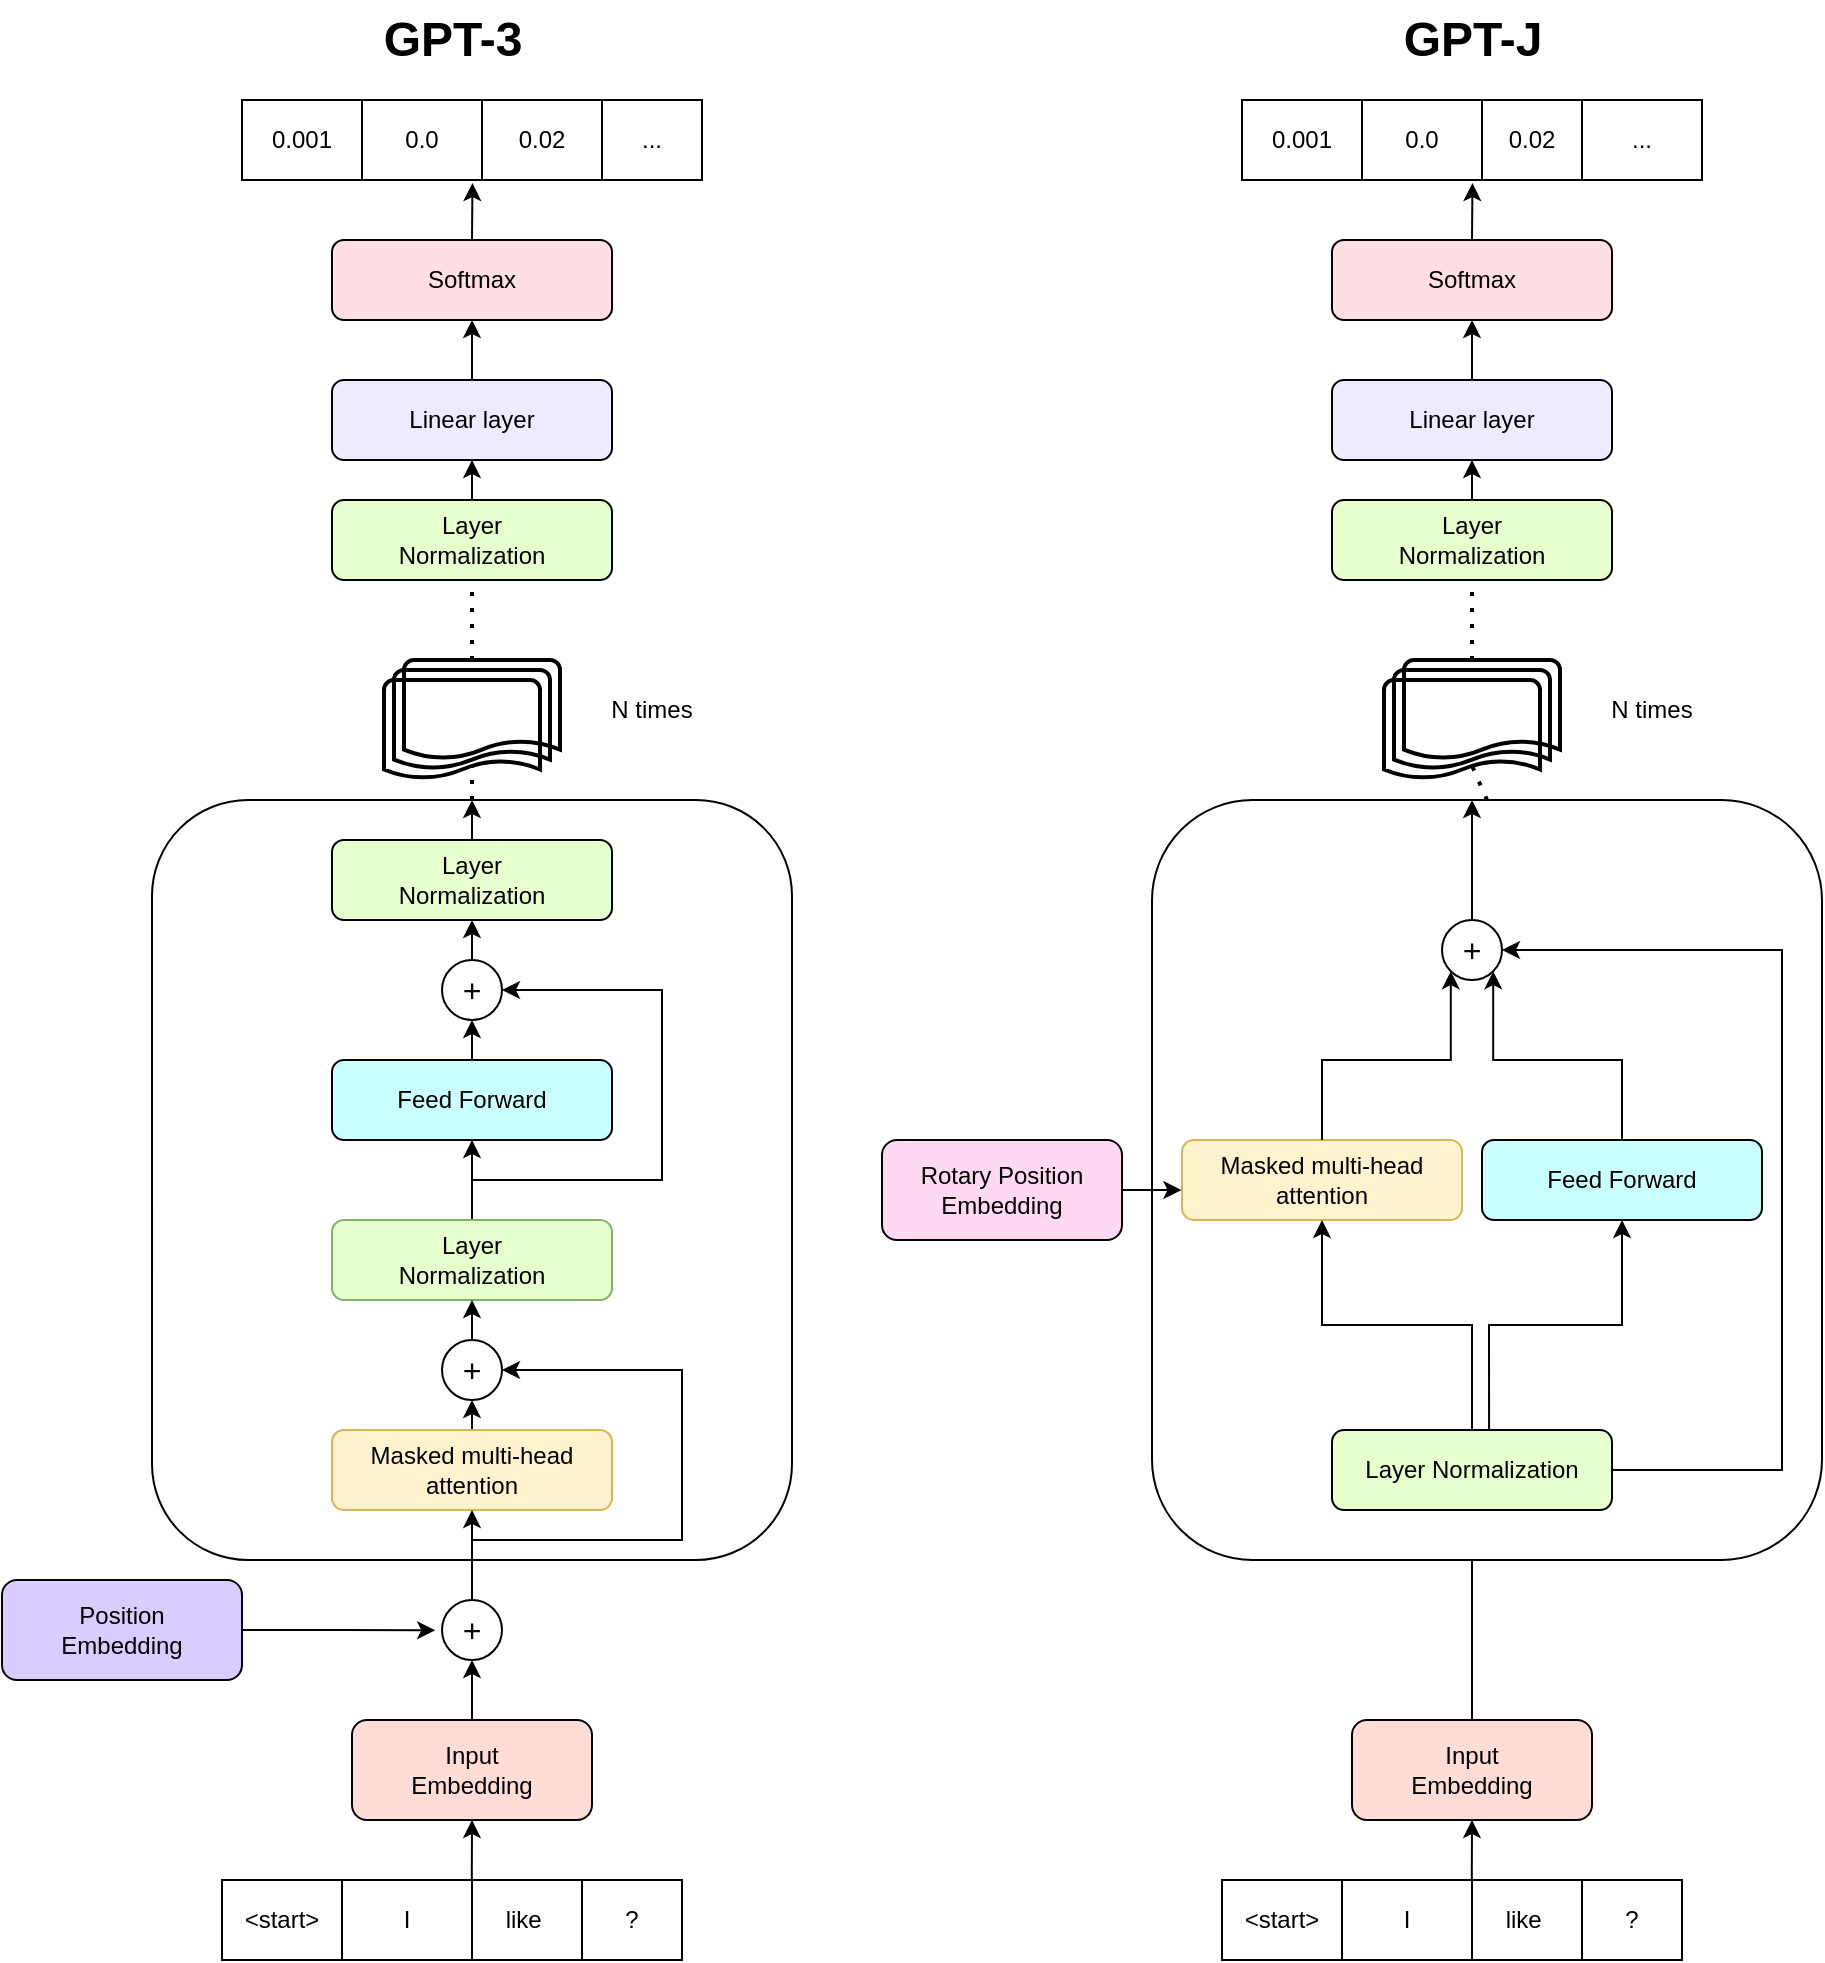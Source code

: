 <mxfile version="20.3.0" type="device"><diagram id="IRsLVXDlI2BtLXESZFxd" name="Page-1"><mxGraphModel dx="1038" dy="471" grid="1" gridSize="10" guides="1" tooltips="1" connect="0" arrows="1" fold="1" page="1" pageScale="1" pageWidth="850" pageHeight="1100" math="0" shadow="0"><root><mxCell id="0"/><mxCell id="1" parent="0"/><mxCell id="VntrYjZA1l0g7T98Ccrs-96" style="edgeStyle=orthogonalEdgeStyle;rounded=0;orthogonalLoop=1;jettySize=auto;html=1;exitX=0.5;exitY=0;exitDx=0;exitDy=0;entryX=0.5;entryY=1;entryDx=0;entryDy=0;" parent="1" source="VntrYjZA1l0g7T98Ccrs-1" target="VntrYjZA1l0g7T98Ccrs-15" edge="1"><mxGeometry relative="1" as="geometry"/></mxCell><mxCell id="VntrYjZA1l0g7T98Ccrs-1" value="Input&lt;br&gt;Embedding" style="rounded=1;whiteSpace=wrap;html=1;fillColor=#FFDDD6;" parent="1" vertex="1"><mxGeometry x="215" y="880" width="120" height="50" as="geometry"/></mxCell><mxCell id="VntrYjZA1l0g7T98Ccrs-4" value="" style="rounded=1;whiteSpace=wrap;html=1;fillColor=#FFFFFF;" parent="1" vertex="1"><mxGeometry x="115" y="420" width="320" height="380" as="geometry"/></mxCell><mxCell id="VntrYjZA1l0g7T98Ccrs-102" style="edgeStyle=orthogonalEdgeStyle;rounded=0;orthogonalLoop=1;jettySize=auto;html=1;exitX=0.5;exitY=0;exitDx=0;exitDy=0;entryX=0.5;entryY=1;entryDx=0;entryDy=0;" parent="1" source="VntrYjZA1l0g7T98Ccrs-6" target="VntrYjZA1l0g7T98Ccrs-11" edge="1"><mxGeometry relative="1" as="geometry"><Array as="points"><mxPoint x="275" y="610"/><mxPoint x="275" y="610"/></Array></mxGeometry></mxCell><mxCell id="VntrYjZA1l0g7T98Ccrs-6" value="Layer&lt;br&gt;Normalization" style="rounded=1;whiteSpace=wrap;html=1;fillColor=#E6FFCC;strokeColor=#82b366;" parent="1" vertex="1"><mxGeometry x="205" y="630" width="140" height="40" as="geometry"/></mxCell><mxCell id="VntrYjZA1l0g7T98Ccrs-100" style="edgeStyle=orthogonalEdgeStyle;rounded=0;orthogonalLoop=1;jettySize=auto;html=1;exitX=0.5;exitY=0;exitDx=0;exitDy=0;entryX=0.5;entryY=1;entryDx=0;entryDy=0;" parent="1" source="VntrYjZA1l0g7T98Ccrs-7" target="VntrYjZA1l0g7T98Ccrs-9" edge="1"><mxGeometry relative="1" as="geometry"/></mxCell><mxCell id="VntrYjZA1l0g7T98Ccrs-7" value="Masked multi-head attention" style="rounded=1;whiteSpace=wrap;html=1;fillColor=#fff2cc;strokeColor=#d6b656;" parent="1" vertex="1"><mxGeometry x="205" y="735" width="140" height="40" as="geometry"/></mxCell><mxCell id="VntrYjZA1l0g7T98Ccrs-101" style="edgeStyle=orthogonalEdgeStyle;rounded=0;orthogonalLoop=1;jettySize=auto;html=1;exitX=0.5;exitY=0;exitDx=0;exitDy=0;entryX=0.5;entryY=1;entryDx=0;entryDy=0;" parent="1" source="VntrYjZA1l0g7T98Ccrs-9" target="VntrYjZA1l0g7T98Ccrs-6" edge="1"><mxGeometry relative="1" as="geometry"/></mxCell><mxCell id="VntrYjZA1l0g7T98Ccrs-9" value="+" style="ellipse;whiteSpace=wrap;html=1;aspect=fixed;fillColor=none;fontStyle=0;fontSize=16;" parent="1" vertex="1"><mxGeometry x="260" y="690" width="30" height="30" as="geometry"/></mxCell><mxCell id="VntrYjZA1l0g7T98Ccrs-107" style="edgeStyle=orthogonalEdgeStyle;rounded=0;orthogonalLoop=1;jettySize=auto;html=1;exitX=0.5;exitY=0;exitDx=0;exitDy=0;" parent="1" source="VntrYjZA1l0g7T98Ccrs-10" edge="1"><mxGeometry relative="1" as="geometry"><mxPoint x="275" y="420" as="targetPoint"/></mxGeometry></mxCell><mxCell id="VntrYjZA1l0g7T98Ccrs-10" value="Layer&lt;br&gt;Normalization" style="rounded=1;whiteSpace=wrap;html=1;fillColor=#E6FFCC;" parent="1" vertex="1"><mxGeometry x="205" y="440" width="140" height="40" as="geometry"/></mxCell><mxCell id="VntrYjZA1l0g7T98Ccrs-13" value="N times" style="text;html=1;strokeColor=none;fillColor=none;align=center;verticalAlign=middle;whiteSpace=wrap;rounded=0;" parent="1" vertex="1"><mxGeometry x="335" y="360" width="60" height="30" as="geometry"/></mxCell><mxCell id="VntrYjZA1l0g7T98Ccrs-104" style="edgeStyle=orthogonalEdgeStyle;rounded=0;orthogonalLoop=1;jettySize=auto;html=1;exitX=0.5;exitY=0;exitDx=0;exitDy=0;entryX=0.5;entryY=1;entryDx=0;entryDy=0;" parent="1" source="VntrYjZA1l0g7T98Ccrs-14" target="VntrYjZA1l0g7T98Ccrs-10" edge="1"><mxGeometry relative="1" as="geometry"/></mxCell><mxCell id="VntrYjZA1l0g7T98Ccrs-14" value="+" style="ellipse;whiteSpace=wrap;html=1;aspect=fixed;fillColor=none;fontStyle=0;fontSize=16;" parent="1" vertex="1"><mxGeometry x="260" y="500" width="30" height="30" as="geometry"/></mxCell><mxCell id="VntrYjZA1l0g7T98Ccrs-98" style="edgeStyle=orthogonalEdgeStyle;rounded=0;orthogonalLoop=1;jettySize=auto;html=1;exitX=0.5;exitY=0;exitDx=0;exitDy=0;entryX=0.5;entryY=1;entryDx=0;entryDy=0;" parent="1" source="VntrYjZA1l0g7T98Ccrs-15" target="VntrYjZA1l0g7T98Ccrs-7" edge="1"><mxGeometry relative="1" as="geometry"/></mxCell><mxCell id="VntrYjZA1l0g7T98Ccrs-15" value="+" style="ellipse;whiteSpace=wrap;html=1;aspect=fixed;fillColor=none;fontStyle=0;fontSize=16;" parent="1" vertex="1"><mxGeometry x="260" y="820" width="30" height="30" as="geometry"/></mxCell><mxCell id="VntrYjZA1l0g7T98Ccrs-97" style="edgeStyle=orthogonalEdgeStyle;rounded=0;orthogonalLoop=1;jettySize=auto;html=1;exitX=1;exitY=0.5;exitDx=0;exitDy=0;entryX=-0.114;entryY=0.506;entryDx=0;entryDy=0;entryPerimeter=0;" parent="1" source="VntrYjZA1l0g7T98Ccrs-17" target="VntrYjZA1l0g7T98Ccrs-15" edge="1"><mxGeometry relative="1" as="geometry"/></mxCell><mxCell id="VntrYjZA1l0g7T98Ccrs-17" value="Position&lt;br&gt;Embedding" style="rounded=1;whiteSpace=wrap;html=1;fillColor=#DBCCFF;" parent="1" vertex="1"><mxGeometry x="40" y="810" width="120" height="50" as="geometry"/></mxCell><mxCell id="VntrYjZA1l0g7T98Ccrs-103" style="edgeStyle=orthogonalEdgeStyle;rounded=0;orthogonalLoop=1;jettySize=auto;html=1;exitX=0.5;exitY=0;exitDx=0;exitDy=0;entryX=0.5;entryY=1;entryDx=0;entryDy=0;" parent="1" source="VntrYjZA1l0g7T98Ccrs-11" target="VntrYjZA1l0g7T98Ccrs-14" edge="1"><mxGeometry relative="1" as="geometry"/></mxCell><mxCell id="VntrYjZA1l0g7T98Ccrs-11" value="Feed Forward" style="rounded=1;whiteSpace=wrap;html=1;fillColor=#C9FFFF;" parent="1" vertex="1"><mxGeometry x="205" y="550" width="140" height="40" as="geometry"/></mxCell><mxCell id="VntrYjZA1l0g7T98Ccrs-21" value="" style="endArrow=none;dashed=1;html=1;dashPattern=1 3;strokeWidth=2;rounded=0;exitX=0.5;exitY=0;exitDx=0;exitDy=0;startArrow=none;entryX=0.5;entryY=1;entryDx=0;entryDy=0;" parent="1" source="VntrYjZA1l0g7T98Ccrs-26" target="VntrYjZA1l0g7T98Ccrs-22" edge="1"><mxGeometry width="50" height="50" relative="1" as="geometry"><mxPoint x="410" y="480" as="sourcePoint"/><mxPoint x="275" y="360" as="targetPoint"/></mxGeometry></mxCell><mxCell id="VntrYjZA1l0g7T98Ccrs-114" style="edgeStyle=orthogonalEdgeStyle;rounded=0;orthogonalLoop=1;jettySize=auto;html=1;exitX=0.5;exitY=0;exitDx=0;exitDy=0;entryX=0.5;entryY=1;entryDx=0;entryDy=0;" parent="1" source="VntrYjZA1l0g7T98Ccrs-22" target="VntrYjZA1l0g7T98Ccrs-23" edge="1"><mxGeometry relative="1" as="geometry"/></mxCell><mxCell id="VntrYjZA1l0g7T98Ccrs-22" value="Layer&lt;br&gt;Normalization" style="rounded=1;whiteSpace=wrap;html=1;fillColor=#E6FFCC;" parent="1" vertex="1"><mxGeometry x="205" y="270" width="140" height="40" as="geometry"/></mxCell><mxCell id="VntrYjZA1l0g7T98Ccrs-115" style="edgeStyle=orthogonalEdgeStyle;rounded=0;orthogonalLoop=1;jettySize=auto;html=1;exitX=0.5;exitY=0;exitDx=0;exitDy=0;entryX=0.5;entryY=1;entryDx=0;entryDy=0;" parent="1" source="VntrYjZA1l0g7T98Ccrs-23" target="VntrYjZA1l0g7T98Ccrs-24" edge="1"><mxGeometry relative="1" as="geometry"/></mxCell><mxCell id="VntrYjZA1l0g7T98Ccrs-23" value="Linear layer" style="rounded=1;whiteSpace=wrap;html=1;fillColor=#EDEBFF;" parent="1" vertex="1"><mxGeometry x="205" y="210" width="140" height="40" as="geometry"/></mxCell><mxCell id="VntrYjZA1l0g7T98Ccrs-117" style="edgeStyle=orthogonalEdgeStyle;rounded=0;orthogonalLoop=1;jettySize=auto;html=1;exitX=0.5;exitY=0;exitDx=0;exitDy=0;entryX=0.501;entryY=1.038;entryDx=0;entryDy=0;entryPerimeter=0;" parent="1" source="VntrYjZA1l0g7T98Ccrs-24" target="VntrYjZA1l0g7T98Ccrs-60" edge="1"><mxGeometry relative="1" as="geometry"/></mxCell><mxCell id="VntrYjZA1l0g7T98Ccrs-24" value="Softmax" style="rounded=1;whiteSpace=wrap;html=1;fillColor=#FFDEE4;" parent="1" vertex="1"><mxGeometry x="205" y="140" width="140" height="40" as="geometry"/></mxCell><mxCell id="VntrYjZA1l0g7T98Ccrs-26" value="" style="strokeWidth=2;html=1;shape=mxgraph.flowchart.multi-document;whiteSpace=wrap;fillColor=none;" parent="1" vertex="1"><mxGeometry x="231" y="350" width="88" height="60" as="geometry"/></mxCell><mxCell id="VntrYjZA1l0g7T98Ccrs-29" value="" style="endArrow=none;dashed=1;html=1;dashPattern=1 3;strokeWidth=2;rounded=0;startArrow=none;entryX=0.5;entryY=0.88;entryDx=0;entryDy=0;entryPerimeter=0;exitX=0.5;exitY=0;exitDx=0;exitDy=0;" parent="1" source="VntrYjZA1l0g7T98Ccrs-4" target="VntrYjZA1l0g7T98Ccrs-26" edge="1"><mxGeometry width="50" height="50" relative="1" as="geometry"><mxPoint x="310" y="500" as="sourcePoint"/><mxPoint x="280" y="410" as="targetPoint"/></mxGeometry></mxCell><mxCell id="VntrYjZA1l0g7T98Ccrs-99" value="" style="edgeStyle=orthogonalEdgeStyle;rounded=0;orthogonalLoop=1;jettySize=auto;html=1;entryX=0.5;entryY=1;entryDx=0;entryDy=0;exitX=0.543;exitY=0.032;exitDx=0;exitDy=0;exitPerimeter=0;" parent="1" source="VntrYjZA1l0g7T98Ccrs-44" target="VntrYjZA1l0g7T98Ccrs-1" edge="1"><mxGeometry relative="1" as="geometry"/></mxCell><mxCell id="VntrYjZA1l0g7T98Ccrs-43" value="" style="shape=table;html=1;whiteSpace=wrap;startSize=0;container=1;collapsible=0;childLayout=tableLayout;fillColor=default;" parent="1" vertex="1"><mxGeometry x="150" y="960" width="230" height="40" as="geometry"/></mxCell><mxCell id="VntrYjZA1l0g7T98Ccrs-44" value="" style="shape=tableRow;horizontal=0;startSize=0;swimlaneHead=0;swimlaneBody=0;top=0;left=0;bottom=0;right=0;collapsible=0;dropTarget=0;fillColor=none;points=[[0,0.5],[1,0.5]];portConstraint=eastwest;" parent="VntrYjZA1l0g7T98Ccrs-43" vertex="1"><mxGeometry width="230" height="40" as="geometry"/></mxCell><mxCell id="VntrYjZA1l0g7T98Ccrs-45" value="&amp;lt;start&amp;gt;" style="shape=partialRectangle;html=1;whiteSpace=wrap;connectable=0;fillColor=none;top=0;left=0;bottom=0;right=0;overflow=hidden;" parent="VntrYjZA1l0g7T98Ccrs-44" vertex="1"><mxGeometry width="60" height="40" as="geometry"><mxRectangle width="60" height="40" as="alternateBounds"/></mxGeometry></mxCell><mxCell id="VntrYjZA1l0g7T98Ccrs-46" value="I" style="shape=partialRectangle;html=1;whiteSpace=wrap;connectable=0;fillColor=none;top=0;left=0;bottom=0;right=0;overflow=hidden;" parent="VntrYjZA1l0g7T98Ccrs-44" vertex="1"><mxGeometry x="60" width="65" height="40" as="geometry"><mxRectangle width="65" height="40" as="alternateBounds"/></mxGeometry></mxCell><mxCell id="VntrYjZA1l0g7T98Ccrs-47" value="like&amp;nbsp;" style="shape=partialRectangle;html=1;whiteSpace=wrap;connectable=0;fillColor=none;top=0;left=0;bottom=0;right=0;overflow=hidden;" parent="VntrYjZA1l0g7T98Ccrs-44" vertex="1"><mxGeometry x="125" width="55" height="40" as="geometry"><mxRectangle width="55" height="40" as="alternateBounds"/></mxGeometry></mxCell><mxCell id="VntrYjZA1l0g7T98Ccrs-56" value="?" style="shape=partialRectangle;html=1;whiteSpace=wrap;connectable=0;fillColor=none;top=0;left=0;bottom=0;right=0;overflow=hidden;" parent="VntrYjZA1l0g7T98Ccrs-44" vertex="1"><mxGeometry x="180" width="50" height="40" as="geometry"><mxRectangle width="50" height="40" as="alternateBounds"/></mxGeometry></mxCell><mxCell id="VntrYjZA1l0g7T98Ccrs-59" value="" style="shape=table;html=1;whiteSpace=wrap;startSize=0;container=1;collapsible=0;childLayout=tableLayout;fillColor=default;" parent="1" vertex="1"><mxGeometry x="160" y="70" width="230" height="40" as="geometry"/></mxCell><mxCell id="VntrYjZA1l0g7T98Ccrs-60" value="" style="shape=tableRow;horizontal=0;startSize=0;swimlaneHead=0;swimlaneBody=0;top=0;left=0;bottom=0;right=0;collapsible=0;dropTarget=0;fillColor=none;points=[[0,0.5],[1,0.5]];portConstraint=eastwest;" parent="VntrYjZA1l0g7T98Ccrs-59" vertex="1"><mxGeometry width="230" height="40" as="geometry"/></mxCell><mxCell id="VntrYjZA1l0g7T98Ccrs-61" value="0.001" style="shape=partialRectangle;html=1;whiteSpace=wrap;connectable=0;fillColor=none;top=0;left=0;bottom=0;right=0;overflow=hidden;" parent="VntrYjZA1l0g7T98Ccrs-60" vertex="1"><mxGeometry width="60" height="40" as="geometry"><mxRectangle width="60" height="40" as="alternateBounds"/></mxGeometry></mxCell><mxCell id="VntrYjZA1l0g7T98Ccrs-62" value="0.0" style="shape=partialRectangle;html=1;whiteSpace=wrap;connectable=0;fillColor=none;top=0;left=0;bottom=0;right=0;overflow=hidden;" parent="VntrYjZA1l0g7T98Ccrs-60" vertex="1"><mxGeometry x="60" width="60" height="40" as="geometry"><mxRectangle width="60" height="40" as="alternateBounds"/></mxGeometry></mxCell><mxCell id="VntrYjZA1l0g7T98Ccrs-63" value="0.02" style="shape=partialRectangle;html=1;whiteSpace=wrap;connectable=0;fillColor=none;top=0;left=0;bottom=0;right=0;overflow=hidden;" parent="VntrYjZA1l0g7T98Ccrs-60" vertex="1"><mxGeometry x="120" width="60" height="40" as="geometry"><mxRectangle width="60" height="40" as="alternateBounds"/></mxGeometry></mxCell><mxCell id="VntrYjZA1l0g7T98Ccrs-64" value="..." style="shape=partialRectangle;html=1;whiteSpace=wrap;connectable=0;fillColor=none;top=0;left=0;bottom=0;right=0;overflow=hidden;" parent="VntrYjZA1l0g7T98Ccrs-60" vertex="1"><mxGeometry x="180" width="50" height="40" as="geometry"><mxRectangle width="50" height="40" as="alternateBounds"/></mxGeometry></mxCell><mxCell id="VntrYjZA1l0g7T98Ccrs-111" value="" style="edgeStyle=segmentEdgeStyle;endArrow=classic;html=1;rounded=0;entryX=1;entryY=0.5;entryDx=0;entryDy=0;" parent="1" target="VntrYjZA1l0g7T98Ccrs-14" edge="1"><mxGeometry width="50" height="50" relative="1" as="geometry"><mxPoint x="275" y="610" as="sourcePoint"/><mxPoint x="200" y="610" as="targetPoint"/><Array as="points"><mxPoint x="370" y="610"/><mxPoint x="370" y="515"/></Array></mxGeometry></mxCell><mxCell id="VntrYjZA1l0g7T98Ccrs-113" value="" style="edgeStyle=segmentEdgeStyle;endArrow=classic;html=1;rounded=0;entryX=1;entryY=0.5;entryDx=0;entryDy=0;" parent="1" target="VntrYjZA1l0g7T98Ccrs-9" edge="1"><mxGeometry width="50" height="50" relative="1" as="geometry"><mxPoint x="275" y="790" as="sourcePoint"/><mxPoint x="300" y="525" as="targetPoint"/><Array as="points"><mxPoint x="380" y="790"/><mxPoint x="380" y="705"/></Array></mxGeometry></mxCell><mxCell id="VntrYjZA1l0g7T98Ccrs-118" style="edgeStyle=orthogonalEdgeStyle;rounded=0;orthogonalLoop=1;jettySize=auto;html=1;exitX=0.5;exitY=0;exitDx=0;exitDy=0;entryX=0.5;entryY=1;entryDx=0;entryDy=0;" parent="1" source="VntrYjZA1l0g7T98Ccrs-119" target="VntrYjZA1l0g7T98Ccrs-124" edge="1"><mxGeometry relative="1" as="geometry"><mxPoint x="775" y="850.0" as="targetPoint"/></mxGeometry></mxCell><mxCell id="VntrYjZA1l0g7T98Ccrs-119" value="Input&lt;br&gt;Embedding" style="rounded=1;whiteSpace=wrap;html=1;fillColor=#FFDDD6;" parent="1" vertex="1"><mxGeometry x="715" y="880" width="120" height="50" as="geometry"/></mxCell><mxCell id="VntrYjZA1l0g7T98Ccrs-120" value="" style="rounded=1;whiteSpace=wrap;html=1;fillColor=default;" parent="1" vertex="1"><mxGeometry x="615" y="420" width="335" height="380" as="geometry"/></mxCell><mxCell id="VntrYjZA1l0g7T98Ccrs-122" value="Masked multi-head attention" style="rounded=1;whiteSpace=wrap;html=1;fillColor=#fff2cc;strokeColor=#d6b656;" parent="1" vertex="1"><mxGeometry x="630" y="590" width="140" height="40" as="geometry"/></mxCell><mxCell id="VntrYjZA1l0g7T98Ccrs-124" value="Layer Normalization" style="rounded=1;whiteSpace=wrap;html=1;fillColor=#E6FFCC;" parent="1" vertex="1"><mxGeometry x="705" y="735" width="140" height="40" as="geometry"/></mxCell><mxCell id="VntrYjZA1l0g7T98Ccrs-125" style="edgeStyle=orthogonalEdgeStyle;rounded=0;orthogonalLoop=1;jettySize=auto;html=1;exitX=0.5;exitY=0;exitDx=0;exitDy=0;entryX=0.5;entryY=1;entryDx=0;entryDy=0;" parent="1" source="VntrYjZA1l0g7T98Ccrs-124" target="VntrYjZA1l0g7T98Ccrs-122" edge="1"><mxGeometry relative="1" as="geometry"><mxPoint x="775" y="690.0" as="sourcePoint"/></mxGeometry></mxCell><mxCell id="VntrYjZA1l0g7T98Ccrs-127" style="edgeStyle=orthogonalEdgeStyle;rounded=0;orthogonalLoop=1;jettySize=auto;html=1;exitX=0.5;exitY=0;exitDx=0;exitDy=0;" parent="1" source="VntrYjZA1l0g7T98Ccrs-131" edge="1"><mxGeometry relative="1" as="geometry"><mxPoint x="775" y="420" as="targetPoint"/><mxPoint x="775" y="440" as="sourcePoint"/></mxGeometry></mxCell><mxCell id="VntrYjZA1l0g7T98Ccrs-129" value="N times" style="text;html=1;strokeColor=none;fillColor=none;align=center;verticalAlign=middle;whiteSpace=wrap;rounded=0;" parent="1" vertex="1"><mxGeometry x="835" y="360" width="60" height="30" as="geometry"/></mxCell><mxCell id="VntrYjZA1l0g7T98Ccrs-131" value="+" style="ellipse;whiteSpace=wrap;html=1;aspect=fixed;fillColor=none;fontStyle=0;fontSize=16;" parent="1" vertex="1"><mxGeometry x="760" y="480" width="30" height="30" as="geometry"/></mxCell><mxCell id="VntrYjZA1l0g7T98Ccrs-171" style="edgeStyle=orthogonalEdgeStyle;rounded=0;orthogonalLoop=1;jettySize=auto;html=1;exitX=1;exitY=0.5;exitDx=0;exitDy=0;entryX=-0.002;entryY=0.608;entryDx=0;entryDy=0;entryPerimeter=0;" parent="1" source="VntrYjZA1l0g7T98Ccrs-135" target="VntrYjZA1l0g7T98Ccrs-122" edge="1"><mxGeometry relative="1" as="geometry"/></mxCell><mxCell id="VntrYjZA1l0g7T98Ccrs-135" value="Rotary Position&lt;br&gt;Embedding" style="rounded=1;whiteSpace=wrap;html=1;fillColor=#FFD9F1;" parent="1" vertex="1"><mxGeometry x="480" y="590" width="120" height="50" as="geometry"/></mxCell><mxCell id="VntrYjZA1l0g7T98Ccrs-138" value="" style="endArrow=none;dashed=1;html=1;dashPattern=1 3;strokeWidth=2;rounded=0;exitX=0.5;exitY=0;exitDx=0;exitDy=0;startArrow=none;entryX=0.5;entryY=1;entryDx=0;entryDy=0;" parent="1" source="VntrYjZA1l0g7T98Ccrs-145" target="VntrYjZA1l0g7T98Ccrs-140" edge="1"><mxGeometry width="50" height="50" relative="1" as="geometry"><mxPoint x="910" y="480" as="sourcePoint"/><mxPoint x="775" y="360" as="targetPoint"/></mxGeometry></mxCell><mxCell id="VntrYjZA1l0g7T98Ccrs-139" style="edgeStyle=orthogonalEdgeStyle;rounded=0;orthogonalLoop=1;jettySize=auto;html=1;exitX=0.5;exitY=0;exitDx=0;exitDy=0;entryX=0.5;entryY=1;entryDx=0;entryDy=0;" parent="1" source="VntrYjZA1l0g7T98Ccrs-140" target="VntrYjZA1l0g7T98Ccrs-142" edge="1"><mxGeometry relative="1" as="geometry"/></mxCell><mxCell id="VntrYjZA1l0g7T98Ccrs-140" value="Layer&lt;br&gt;Normalization" style="rounded=1;whiteSpace=wrap;html=1;fillColor=#E6FFCC;" parent="1" vertex="1"><mxGeometry x="705" y="270" width="140" height="40" as="geometry"/></mxCell><mxCell id="VntrYjZA1l0g7T98Ccrs-141" style="edgeStyle=orthogonalEdgeStyle;rounded=0;orthogonalLoop=1;jettySize=auto;html=1;exitX=0.5;exitY=0;exitDx=0;exitDy=0;entryX=0.5;entryY=1;entryDx=0;entryDy=0;" parent="1" source="VntrYjZA1l0g7T98Ccrs-142" target="VntrYjZA1l0g7T98Ccrs-144" edge="1"><mxGeometry relative="1" as="geometry"/></mxCell><mxCell id="VntrYjZA1l0g7T98Ccrs-142" value="Linear layer" style="rounded=1;whiteSpace=wrap;html=1;fillColor=#EDEBFF;" parent="1" vertex="1"><mxGeometry x="705" y="210" width="140" height="40" as="geometry"/></mxCell><mxCell id="VntrYjZA1l0g7T98Ccrs-143" style="edgeStyle=orthogonalEdgeStyle;rounded=0;orthogonalLoop=1;jettySize=auto;html=1;exitX=0.5;exitY=0;exitDx=0;exitDy=0;entryX=0.501;entryY=1.038;entryDx=0;entryDy=0;entryPerimeter=0;" parent="1" source="VntrYjZA1l0g7T98Ccrs-144" target="VntrYjZA1l0g7T98Ccrs-155" edge="1"><mxGeometry relative="1" as="geometry"/></mxCell><mxCell id="VntrYjZA1l0g7T98Ccrs-144" value="Softmax" style="rounded=1;whiteSpace=wrap;html=1;fillColor=#FFDEE4;" parent="1" vertex="1"><mxGeometry x="705" y="140" width="140" height="40" as="geometry"/></mxCell><mxCell id="VntrYjZA1l0g7T98Ccrs-145" value="" style="strokeWidth=2;html=1;shape=mxgraph.flowchart.multi-document;whiteSpace=wrap;fillColor=none;" parent="1" vertex="1"><mxGeometry x="731" y="350" width="88" height="60" as="geometry"/></mxCell><mxCell id="VntrYjZA1l0g7T98Ccrs-146" value="" style="endArrow=none;dashed=1;html=1;dashPattern=1 3;strokeWidth=2;rounded=0;startArrow=none;entryX=0.5;entryY=0.88;entryDx=0;entryDy=0;entryPerimeter=0;exitX=0.5;exitY=0;exitDx=0;exitDy=0;" parent="1" source="VntrYjZA1l0g7T98Ccrs-120" target="VntrYjZA1l0g7T98Ccrs-145" edge="1"><mxGeometry width="50" height="50" relative="1" as="geometry"><mxPoint x="810" y="500" as="sourcePoint"/><mxPoint x="780" y="410" as="targetPoint"/></mxGeometry></mxCell><mxCell id="VntrYjZA1l0g7T98Ccrs-147" value="" style="edgeStyle=orthogonalEdgeStyle;rounded=0;orthogonalLoop=1;jettySize=auto;html=1;entryX=0.5;entryY=1;entryDx=0;entryDy=0;exitX=0.543;exitY=0.032;exitDx=0;exitDy=0;exitPerimeter=0;" parent="1" source="VntrYjZA1l0g7T98Ccrs-149" target="VntrYjZA1l0g7T98Ccrs-119" edge="1"><mxGeometry relative="1" as="geometry"/></mxCell><mxCell id="VntrYjZA1l0g7T98Ccrs-148" value="" style="shape=table;html=1;whiteSpace=wrap;startSize=0;container=1;collapsible=0;childLayout=tableLayout;fillColor=default;" parent="1" vertex="1"><mxGeometry x="650" y="960" width="230" height="40" as="geometry"/></mxCell><mxCell id="VntrYjZA1l0g7T98Ccrs-149" value="" style="shape=tableRow;horizontal=0;startSize=0;swimlaneHead=0;swimlaneBody=0;top=0;left=0;bottom=0;right=0;collapsible=0;dropTarget=0;fillColor=none;points=[[0,0.5],[1,0.5]];portConstraint=eastwest;" parent="VntrYjZA1l0g7T98Ccrs-148" vertex="1"><mxGeometry width="230" height="40" as="geometry"/></mxCell><mxCell id="VntrYjZA1l0g7T98Ccrs-150" value="&amp;lt;start&amp;gt;" style="shape=partialRectangle;html=1;whiteSpace=wrap;connectable=0;fillColor=none;top=0;left=0;bottom=0;right=0;overflow=hidden;" parent="VntrYjZA1l0g7T98Ccrs-149" vertex="1"><mxGeometry width="60" height="40" as="geometry"><mxRectangle width="60" height="40" as="alternateBounds"/></mxGeometry></mxCell><mxCell id="VntrYjZA1l0g7T98Ccrs-151" value="I" style="shape=partialRectangle;html=1;whiteSpace=wrap;connectable=0;fillColor=none;top=0;left=0;bottom=0;right=0;overflow=hidden;" parent="VntrYjZA1l0g7T98Ccrs-149" vertex="1"><mxGeometry x="60" width="65" height="40" as="geometry"><mxRectangle width="65" height="40" as="alternateBounds"/></mxGeometry></mxCell><mxCell id="VntrYjZA1l0g7T98Ccrs-152" value="like&amp;nbsp;" style="shape=partialRectangle;html=1;whiteSpace=wrap;connectable=0;fillColor=none;top=0;left=0;bottom=0;right=0;overflow=hidden;" parent="VntrYjZA1l0g7T98Ccrs-149" vertex="1"><mxGeometry x="125" width="55" height="40" as="geometry"><mxRectangle width="55" height="40" as="alternateBounds"/></mxGeometry></mxCell><mxCell id="VntrYjZA1l0g7T98Ccrs-153" value="?" style="shape=partialRectangle;html=1;whiteSpace=wrap;connectable=0;fillColor=none;top=0;left=0;bottom=0;right=0;overflow=hidden;" parent="VntrYjZA1l0g7T98Ccrs-149" vertex="1"><mxGeometry x="180" width="50" height="40" as="geometry"><mxRectangle width="50" height="40" as="alternateBounds"/></mxGeometry></mxCell><mxCell id="VntrYjZA1l0g7T98Ccrs-154" value="" style="shape=table;html=1;whiteSpace=wrap;startSize=0;container=1;collapsible=0;childLayout=tableLayout;fillColor=default;" parent="1" vertex="1"><mxGeometry x="660" y="70" width="230" height="40" as="geometry"/></mxCell><mxCell id="VntrYjZA1l0g7T98Ccrs-155" value="" style="shape=tableRow;horizontal=0;startSize=0;swimlaneHead=0;swimlaneBody=0;top=0;left=0;bottom=0;right=0;collapsible=0;dropTarget=0;fillColor=none;points=[[0,0.5],[1,0.5]];portConstraint=eastwest;" parent="VntrYjZA1l0g7T98Ccrs-154" vertex="1"><mxGeometry width="230" height="40" as="geometry"/></mxCell><mxCell id="VntrYjZA1l0g7T98Ccrs-156" value="0.001" style="shape=partialRectangle;html=1;whiteSpace=wrap;connectable=0;fillColor=none;top=0;left=0;bottom=0;right=0;overflow=hidden;" parent="VntrYjZA1l0g7T98Ccrs-155" vertex="1"><mxGeometry width="60" height="40" as="geometry"><mxRectangle width="60" height="40" as="alternateBounds"/></mxGeometry></mxCell><mxCell id="VntrYjZA1l0g7T98Ccrs-157" value="0.0" style="shape=partialRectangle;html=1;whiteSpace=wrap;connectable=0;fillColor=none;top=0;left=0;bottom=0;right=0;overflow=hidden;" parent="VntrYjZA1l0g7T98Ccrs-155" vertex="1"><mxGeometry x="60" width="60" height="40" as="geometry"><mxRectangle width="60" height="40" as="alternateBounds"/></mxGeometry></mxCell><mxCell id="VntrYjZA1l0g7T98Ccrs-158" value="0.02" style="shape=partialRectangle;html=1;whiteSpace=wrap;connectable=0;fillColor=none;top=0;left=0;bottom=0;right=0;overflow=hidden;" parent="VntrYjZA1l0g7T98Ccrs-155" vertex="1"><mxGeometry x="120" width="50" height="40" as="geometry"><mxRectangle width="50" height="40" as="alternateBounds"/></mxGeometry></mxCell><mxCell id="VntrYjZA1l0g7T98Ccrs-159" value="..." style="shape=partialRectangle;html=1;whiteSpace=wrap;connectable=0;fillColor=none;top=0;left=0;bottom=0;right=0;overflow=hidden;" parent="VntrYjZA1l0g7T98Ccrs-155" vertex="1"><mxGeometry x="170" width="60" height="40" as="geometry"><mxRectangle width="60" height="40" as="alternateBounds"/></mxGeometry></mxCell><mxCell id="VntrYjZA1l0g7T98Ccrs-162" value="Feed Forward" style="rounded=1;whiteSpace=wrap;html=1;fillColor=#C9FFFF;" parent="1" vertex="1"><mxGeometry x="780" y="590" width="140" height="40" as="geometry"/></mxCell><mxCell id="VntrYjZA1l0g7T98Ccrs-163" style="edgeStyle=orthogonalEdgeStyle;rounded=0;orthogonalLoop=1;jettySize=auto;html=1;exitX=0.561;exitY=-0.007;exitDx=0;exitDy=0;entryX=0.5;entryY=1;entryDx=0;entryDy=0;exitPerimeter=0;" parent="1" source="VntrYjZA1l0g7T98Ccrs-124" target="VntrYjZA1l0g7T98Ccrs-162" edge="1"><mxGeometry relative="1" as="geometry"><mxPoint x="785" y="745" as="sourcePoint"/><mxPoint x="720" y="640" as="targetPoint"/></mxGeometry></mxCell><mxCell id="VntrYjZA1l0g7T98Ccrs-166" style="edgeStyle=orthogonalEdgeStyle;rounded=0;orthogonalLoop=1;jettySize=auto;html=1;exitX=0.5;exitY=0;exitDx=0;exitDy=0;entryX=1;entryY=1;entryDx=0;entryDy=0;" parent="1" source="VntrYjZA1l0g7T98Ccrs-162" target="VntrYjZA1l0g7T98Ccrs-131" edge="1"><mxGeometry relative="1" as="geometry"><mxPoint x="793.54" y="744.72" as="sourcePoint"/><mxPoint x="860" y="640" as="targetPoint"/></mxGeometry></mxCell><mxCell id="VntrYjZA1l0g7T98Ccrs-167" style="edgeStyle=orthogonalEdgeStyle;rounded=0;orthogonalLoop=1;jettySize=auto;html=1;exitX=0.5;exitY=0;exitDx=0;exitDy=0;entryX=0;entryY=1;entryDx=0;entryDy=0;" parent="1" source="VntrYjZA1l0g7T98Ccrs-122" target="VntrYjZA1l0g7T98Ccrs-131" edge="1"><mxGeometry relative="1" as="geometry"><mxPoint x="860" y="600" as="sourcePoint"/><mxPoint x="795.607" y="515.607" as="targetPoint"/></mxGeometry></mxCell><mxCell id="VntrYjZA1l0g7T98Ccrs-168" style="edgeStyle=orthogonalEdgeStyle;rounded=0;orthogonalLoop=1;jettySize=auto;html=1;exitX=1;exitY=0.5;exitDx=0;exitDy=0;entryX=1;entryY=0.5;entryDx=0;entryDy=0;" parent="1" source="VntrYjZA1l0g7T98Ccrs-124" target="VntrYjZA1l0g7T98Ccrs-131" edge="1"><mxGeometry relative="1" as="geometry"><mxPoint x="793.54" y="744.72" as="sourcePoint"/><mxPoint x="860" y="640" as="targetPoint"/><Array as="points"><mxPoint x="930" y="755"/><mxPoint x="930" y="495"/></Array></mxGeometry></mxCell><mxCell id="VntrYjZA1l0g7T98Ccrs-169" value="GPT-3" style="text;strokeColor=none;fillColor=none;html=1;fontSize=24;fontStyle=1;verticalAlign=middle;align=center;" parent="1" vertex="1"><mxGeometry x="215" y="20" width="100" height="40" as="geometry"/></mxCell><mxCell id="VntrYjZA1l0g7T98Ccrs-170" value="GPT-J" style="text;strokeColor=none;fillColor=none;html=1;fontSize=24;fontStyle=1;verticalAlign=middle;align=center;" parent="1" vertex="1"><mxGeometry x="725" y="20" width="100" height="40" as="geometry"/></mxCell></root></mxGraphModel></diagram></mxfile>